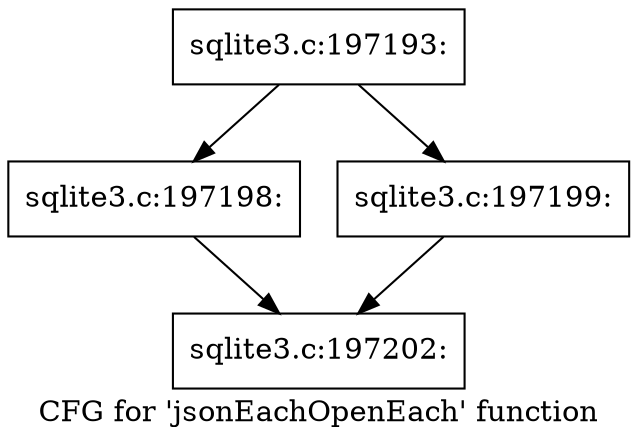 digraph "CFG for 'jsonEachOpenEach' function" {
	label="CFG for 'jsonEachOpenEach' function";

	Node0x55c0f7216bc0 [shape=record,label="{sqlite3.c:197193:}"];
	Node0x55c0f7216bc0 -> Node0x55c0fb7ad960;
	Node0x55c0f7216bc0 -> Node0x55c0fb7ad9b0;
	Node0x55c0fb7ad960 [shape=record,label="{sqlite3.c:197198:}"];
	Node0x55c0fb7ad960 -> Node0x55c0fb7abec0;
	Node0x55c0fb7ad9b0 [shape=record,label="{sqlite3.c:197199:}"];
	Node0x55c0fb7ad9b0 -> Node0x55c0fb7abec0;
	Node0x55c0fb7abec0 [shape=record,label="{sqlite3.c:197202:}"];
}
